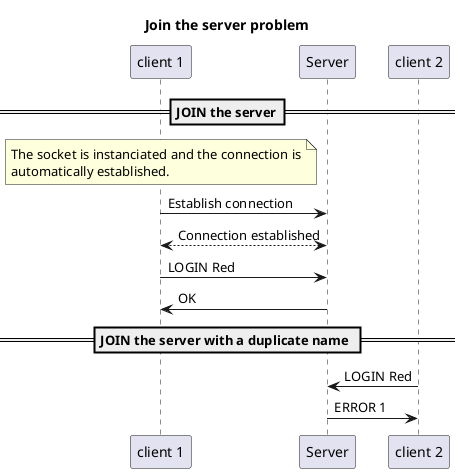 @startuml JoinTheServerProblems
title "Join the server problem"

participant "client 1" as c1
participant "Server" as s
participant "client 2" as giovanni

== JOIN the server==

note over c1
The socket is instanciated and the connection is
automatically established.
end note

c1->s : Establish connection
c1<-->s : Connection established

c1->s: LOGIN Red
s->c1: OK

== JOIN the server with a duplicate name ==

giovanni->s: LOGIN Red
s->giovanni: ERROR 1
@enduml